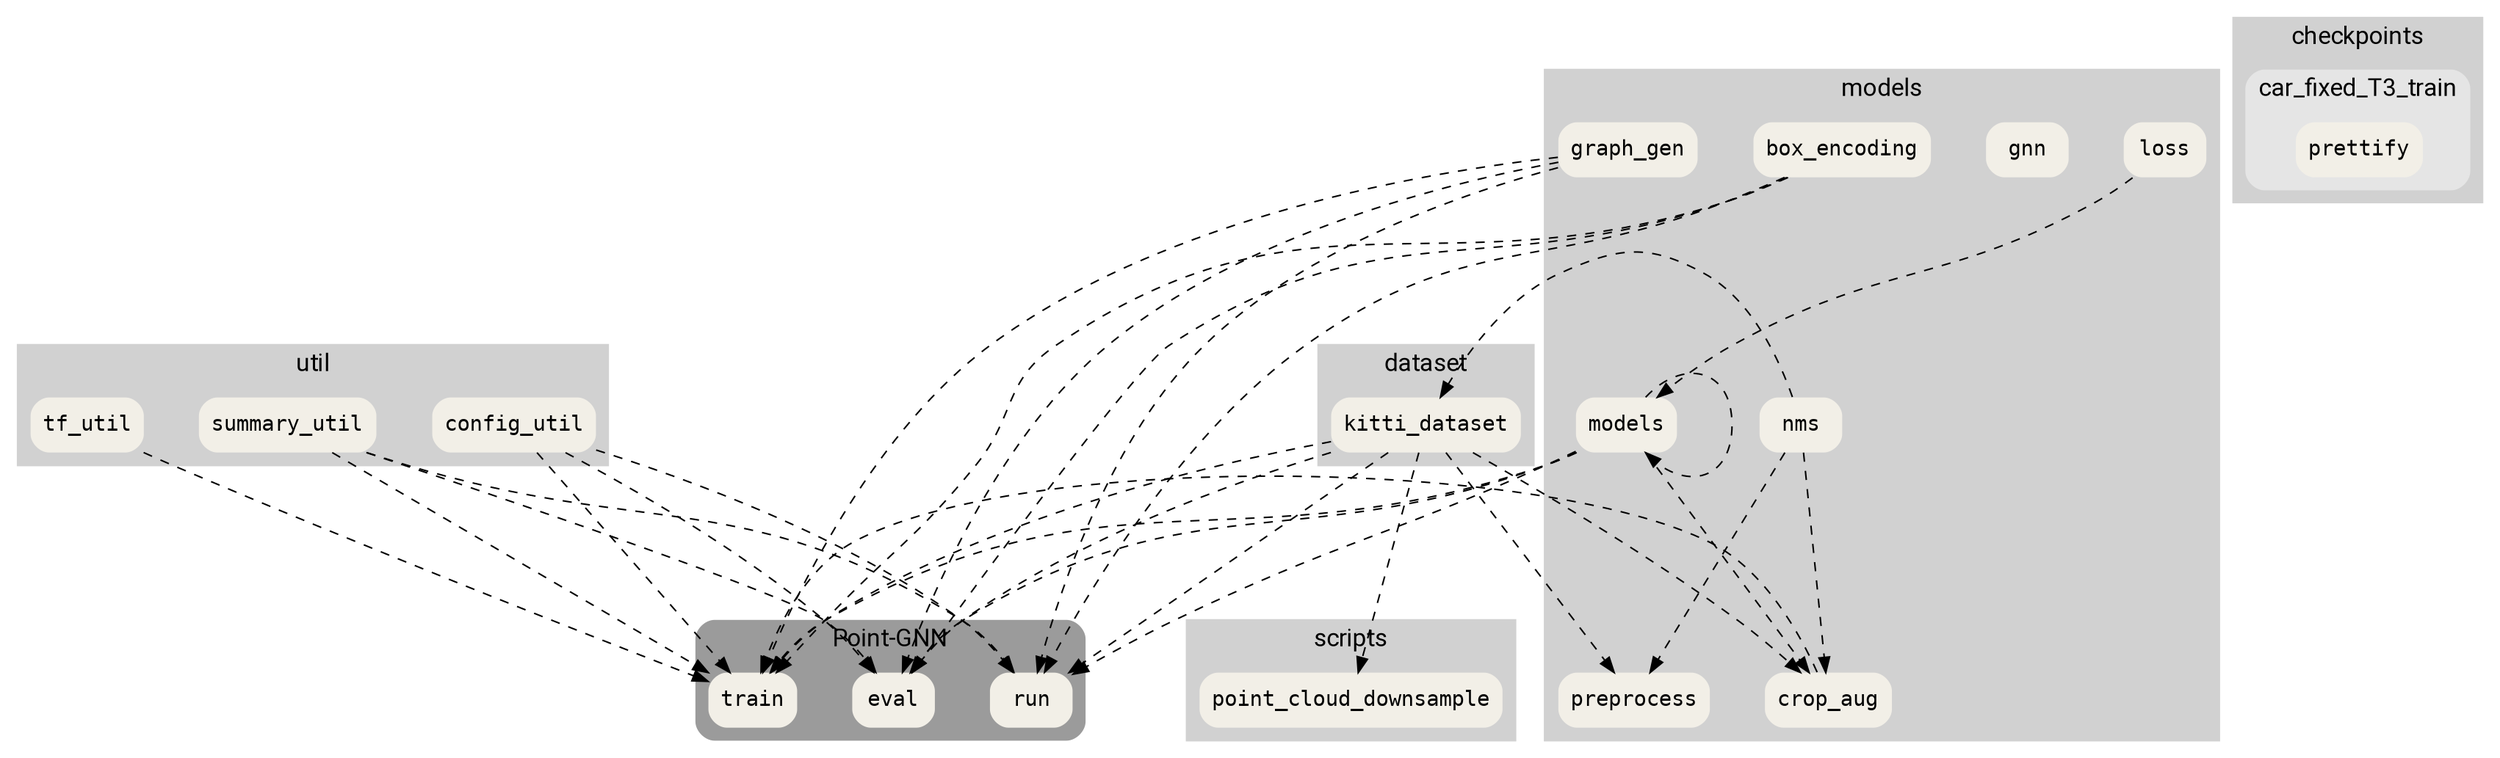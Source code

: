 # This file was generated by snakefood3.
# fmt: off
strict digraph "dependencies" {
  graph [rankdir = "TB"; overlap = false; splines = true; nodesep = 0.5; ranksep = 2; ratio = auto; fontsize = 16; dpi = 184; clusterrank = "local"; rank = same; color = "#d1d1d1"; shape = tab; style = "filled,bold"; fontcolor = "#000000"; fontname = Roboto;];
  
  node [fontsize = 14; shape = box; fontname = Consolas; style = "filled,dashed,bold,rounded"; fillcolor = "#F2EFE7"; color = none;];
  
  edge [arrowtail = dot; style = dashed;];
  
  subgraph cluster_0 {
    label = "Point-GNN";
    style = "rounded,filled";
    color = "#9b9b9b";
    "eval";
    "run";
    "train";
  }
  
  subgraph cluster_1 {
    label = "models";
    "preprocess";
    "box_encoding";
    "crop_aug";
    "gnn";
    "graph_gen";
    "loss";
    "models";
    "nms";
  }
  
  subgraph cluster_2 {
    label = "util";
    "config_util";
    "summary_util";
    "tf_util";
  }
  
  subgraph cluster_3 {
    label = "dataset";
    "kitti_dataset";
  }
  
  subgraph cluster_4 {
    label = "scripts";
    "point_cloud_downsample";
  }
  
  subgraph cluster_5 {
    label = "checkpoints";
    
    subgraph cluster_6 {
      label = "car_fixed_T3_train";
      style = "rounded,filled";
      color = "#e5e5e5";
      rank = same;
      "prettify";
    }
  }
  
  "kitti_dataset" -> "eval";
  "box_encoding" -> "eval";
  "config_util" -> "eval";
  "models" -> "eval";
  "summary_util" -> "eval";
  "graph_gen" -> "eval";
  "models" -> "eval";
  "kitti_dataset" -> "run";
  "box_encoding" -> "run";
  "config_util" -> "run";
  "models" -> "run";
  "summary_util" -> "run";
  "graph_gen" -> "run";
  "models" -> "run";
  "kitti_dataset" -> "train";
  "tf_util" -> "train";
  "box_encoding" -> "train";
  "crop_aug" -> "train";
  "config_util" -> "train";
  "models" -> "train";
  "summary_util" -> "train";
  "graph_gen" -> "train";
  "models" -> "train";
  "nms" -> "kitti_dataset";
  "kitti_dataset" -> "crop_aug";
  "nms" -> "crop_aug";
  "models" -> "crop_aug";
  "loss" -> "models";
  "models" -> "models";
  "kitti_dataset" -> "preprocess";
  "nms" -> "preprocess";
  "kitti_dataset" -> "point_cloud_downsample";
}
# fmt: on